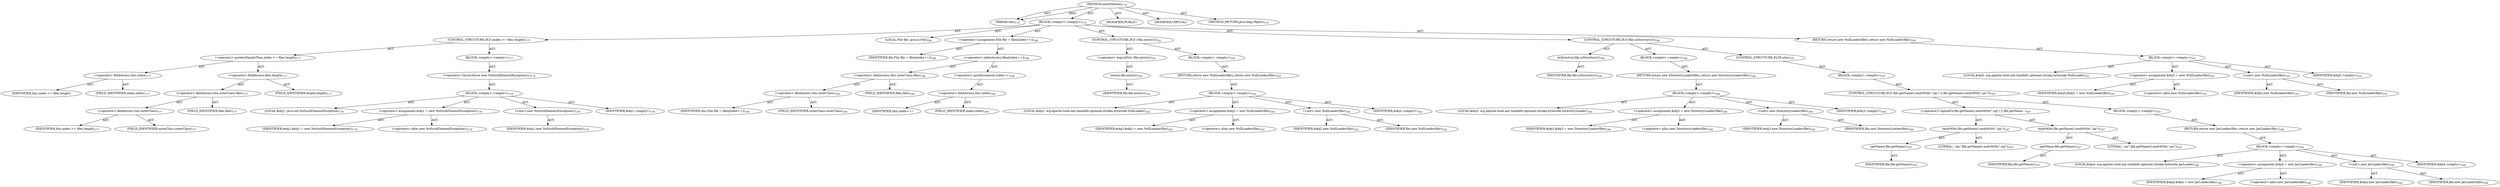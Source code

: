 digraph "nextElement" {  
"111669149704" [label = <(METHOD,nextElement)<SUB>176</SUB>> ]
"115964117008" [label = <(PARAM,this)<SUB>176</SUB>> ]
"25769803791" [label = <(BLOCK,&lt;empty&gt;,&lt;empty&gt;)<SUB>176</SUB>> ]
"47244640261" [label = <(CONTROL_STRUCTURE,IF,if (index &gt;= files.length))<SUB>177</SUB>> ]
"30064771155" [label = <(&lt;operator&gt;.greaterEqualsThan,index &gt;= files.length)<SUB>177</SUB>> ]
"30064771156" [label = <(&lt;operator&gt;.fieldAccess,this.index)<SUB>177</SUB>> ]
"68719476810" [label = <(IDENTIFIER,this,index &gt;= files.length)> ]
"55834574864" [label = <(FIELD_IDENTIFIER,index,index)<SUB>177</SUB>> ]
"30064771157" [label = <(&lt;operator&gt;.fieldAccess,files.length)<SUB>177</SUB>> ]
"30064771158" [label = <(&lt;operator&gt;.fieldAccess,this.outerClass.files)<SUB>177</SUB>> ]
"30064771159" [label = <(&lt;operator&gt;.fieldAccess,this.outerClass)<SUB>177</SUB>> ]
"68719476811" [label = <(IDENTIFIER,this,index &gt;= files.length)<SUB>177</SUB>> ]
"55834574865" [label = <(FIELD_IDENTIFIER,outerClass,outerClass)<SUB>177</SUB>> ]
"55834574866" [label = <(FIELD_IDENTIFIER,files,files)<SUB>177</SUB>> ]
"55834574867" [label = <(FIELD_IDENTIFIER,length,length)<SUB>177</SUB>> ]
"25769803792" [label = <(BLOCK,&lt;empty&gt;,&lt;empty&gt;)<SUB>177</SUB>> ]
"30064771160" [label = <(&lt;operator&gt;.throw,throw new NoSuchElementException();)<SUB>178</SUB>> ]
"25769803793" [label = <(BLOCK,&lt;empty&gt;,&lt;empty&gt;)<SUB>178</SUB>> ]
"94489280526" [label = <(LOCAL,$obj1: java.util.NoSuchElementException)<SUB>178</SUB>> ]
"30064771161" [label = <(&lt;operator&gt;.assignment,$obj1 = new NoSuchElementException())<SUB>178</SUB>> ]
"68719476812" [label = <(IDENTIFIER,$obj1,$obj1 = new NoSuchElementException())<SUB>178</SUB>> ]
"30064771162" [label = <(&lt;operator&gt;.alloc,new NoSuchElementException())<SUB>178</SUB>> ]
"30064771163" [label = <(&lt;init&gt;,new NoSuchElementException())<SUB>178</SUB>> ]
"68719476813" [label = <(IDENTIFIER,$obj1,new NoSuchElementException())<SUB>178</SUB>> ]
"68719476814" [label = <(IDENTIFIER,$obj1,&lt;empty&gt;)<SUB>178</SUB>> ]
"94489280527" [label = <(LOCAL,File file: java.io.File)<SUB>180</SUB>> ]
"30064771164" [label = <(&lt;operator&gt;.assignment,File file = files[index++])<SUB>180</SUB>> ]
"68719476815" [label = <(IDENTIFIER,file,File file = files[index++])<SUB>180</SUB>> ]
"30064771165" [label = <(&lt;operator&gt;.indexAccess,files[index++])<SUB>180</SUB>> ]
"30064771166" [label = <(&lt;operator&gt;.fieldAccess,this.outerClass.files)<SUB>180</SUB>> ]
"30064771167" [label = <(&lt;operator&gt;.fieldAccess,this.outerClass)<SUB>180</SUB>> ]
"68719476816" [label = <(IDENTIFIER,this,File file = files[index++])<SUB>180</SUB>> ]
"55834574868" [label = <(FIELD_IDENTIFIER,outerClass,outerClass)<SUB>180</SUB>> ]
"55834574869" [label = <(FIELD_IDENTIFIER,files,files)<SUB>180</SUB>> ]
"30064771168" [label = <(&lt;operator&gt;.postIncrement,index++)<SUB>180</SUB>> ]
"30064771169" [label = <(&lt;operator&gt;.fieldAccess,this.index)<SUB>180</SUB>> ]
"68719476817" [label = <(IDENTIFIER,this,index++)> ]
"55834574870" [label = <(FIELD_IDENTIFIER,index,index)<SUB>180</SUB>> ]
"47244640262" [label = <(CONTROL_STRUCTURE,IF,if (!file.exists()))<SUB>181</SUB>> ]
"30064771170" [label = <(&lt;operator&gt;.logicalNot,!file.exists())<SUB>181</SUB>> ]
"30064771171" [label = <(exists,file.exists())<SUB>181</SUB>> ]
"68719476818" [label = <(IDENTIFIER,file,file.exists())<SUB>181</SUB>> ]
"25769803794" [label = <(BLOCK,&lt;empty&gt;,&lt;empty&gt;)<SUB>181</SUB>> ]
"146028888067" [label = <(RETURN,return new NullLoader(file);,return new NullLoader(file);)<SUB>182</SUB>> ]
"25769803795" [label = <(BLOCK,&lt;empty&gt;,&lt;empty&gt;)<SUB>182</SUB>> ]
"94489280528" [label = <(LOCAL,$obj2: org.apache.tools.ant.taskdefs.optional.sitraka.bytecode.NullLoader)<SUB>182</SUB>> ]
"30064771172" [label = <(&lt;operator&gt;.assignment,$obj2 = new NullLoader(file))<SUB>182</SUB>> ]
"68719476819" [label = <(IDENTIFIER,$obj2,$obj2 = new NullLoader(file))<SUB>182</SUB>> ]
"30064771173" [label = <(&lt;operator&gt;.alloc,new NullLoader(file))<SUB>182</SUB>> ]
"30064771174" [label = <(&lt;init&gt;,new NullLoader(file))<SUB>182</SUB>> ]
"68719476820" [label = <(IDENTIFIER,$obj2,new NullLoader(file))<SUB>182</SUB>> ]
"68719476821" [label = <(IDENTIFIER,file,new NullLoader(file))<SUB>182</SUB>> ]
"68719476822" [label = <(IDENTIFIER,$obj2,&lt;empty&gt;)<SUB>182</SUB>> ]
"47244640263" [label = <(CONTROL_STRUCTURE,IF,if (file.isDirectory()))<SUB>184</SUB>> ]
"30064771175" [label = <(isDirectory,file.isDirectory())<SUB>184</SUB>> ]
"68719476823" [label = <(IDENTIFIER,file,file.isDirectory())<SUB>184</SUB>> ]
"25769803796" [label = <(BLOCK,&lt;empty&gt;,&lt;empty&gt;)<SUB>184</SUB>> ]
"146028888068" [label = <(RETURN,return new DirectoryLoader(file);,return new DirectoryLoader(file);)<SUB>186</SUB>> ]
"25769803797" [label = <(BLOCK,&lt;empty&gt;,&lt;empty&gt;)<SUB>186</SUB>> ]
"94489280529" [label = <(LOCAL,$obj3: org.apache.tools.ant.taskdefs.optional.sitraka.bytecode.DirectoryLoader)<SUB>186</SUB>> ]
"30064771176" [label = <(&lt;operator&gt;.assignment,$obj3 = new DirectoryLoader(file))<SUB>186</SUB>> ]
"68719476824" [label = <(IDENTIFIER,$obj3,$obj3 = new DirectoryLoader(file))<SUB>186</SUB>> ]
"30064771177" [label = <(&lt;operator&gt;.alloc,new DirectoryLoader(file))<SUB>186</SUB>> ]
"30064771178" [label = <(&lt;init&gt;,new DirectoryLoader(file))<SUB>186</SUB>> ]
"68719476825" [label = <(IDENTIFIER,$obj3,new DirectoryLoader(file))<SUB>186</SUB>> ]
"68719476826" [label = <(IDENTIFIER,file,new DirectoryLoader(file))<SUB>186</SUB>> ]
"68719476827" [label = <(IDENTIFIER,$obj3,&lt;empty&gt;)<SUB>186</SUB>> ]
"47244640264" [label = <(CONTROL_STRUCTURE,ELSE,else)<SUB>187</SUB>> ]
"25769803798" [label = <(BLOCK,&lt;empty&gt;,&lt;empty&gt;)<SUB>187</SUB>> ]
"47244640265" [label = <(CONTROL_STRUCTURE,IF,if (file.getName().endsWith(&quot;.zip&quot;) || file.getName().endsWith(&quot;.jar&quot;)))<SUB>187</SUB>> ]
"30064771179" [label = <(&lt;operator&gt;.logicalOr,file.getName().endsWith(&quot;.zip&quot;) || file.getName...)<SUB>187</SUB>> ]
"30064771180" [label = <(endsWith,file.getName().endsWith(&quot;.zip&quot;))<SUB>187</SUB>> ]
"30064771181" [label = <(getName,file.getName())<SUB>187</SUB>> ]
"68719476828" [label = <(IDENTIFIER,file,file.getName())<SUB>187</SUB>> ]
"90194313223" [label = <(LITERAL,&quot;.zip&quot;,file.getName().endsWith(&quot;.zip&quot;))<SUB>187</SUB>> ]
"30064771182" [label = <(endsWith,file.getName().endsWith(&quot;.jar&quot;))<SUB>187</SUB>> ]
"30064771183" [label = <(getName,file.getName())<SUB>187</SUB>> ]
"68719476829" [label = <(IDENTIFIER,file,file.getName())<SUB>187</SUB>> ]
"90194313224" [label = <(LITERAL,&quot;.jar&quot;,file.getName().endsWith(&quot;.jar&quot;))<SUB>187</SUB>> ]
"25769803799" [label = <(BLOCK,&lt;empty&gt;,&lt;empty&gt;)<SUB>187</SUB>> ]
"146028888069" [label = <(RETURN,return new JarLoader(file);,return new JarLoader(file);)<SUB>189</SUB>> ]
"25769803800" [label = <(BLOCK,&lt;empty&gt;,&lt;empty&gt;)<SUB>189</SUB>> ]
"94489280530" [label = <(LOCAL,$obj4: org.apache.tools.ant.taskdefs.optional.sitraka.bytecode.JarLoader)<SUB>189</SUB>> ]
"30064771184" [label = <(&lt;operator&gt;.assignment,$obj4 = new JarLoader(file))<SUB>189</SUB>> ]
"68719476830" [label = <(IDENTIFIER,$obj4,$obj4 = new JarLoader(file))<SUB>189</SUB>> ]
"30064771185" [label = <(&lt;operator&gt;.alloc,new JarLoader(file))<SUB>189</SUB>> ]
"30064771186" [label = <(&lt;init&gt;,new JarLoader(file))<SUB>189</SUB>> ]
"68719476831" [label = <(IDENTIFIER,$obj4,new JarLoader(file))<SUB>189</SUB>> ]
"68719476832" [label = <(IDENTIFIER,file,new JarLoader(file))<SUB>189</SUB>> ]
"68719476833" [label = <(IDENTIFIER,$obj4,&lt;empty&gt;)<SUB>189</SUB>> ]
"146028888070" [label = <(RETURN,return new NullLoader(file);,return new NullLoader(file);)<SUB>191</SUB>> ]
"25769803801" [label = <(BLOCK,&lt;empty&gt;,&lt;empty&gt;)<SUB>191</SUB>> ]
"94489280531" [label = <(LOCAL,$obj5: org.apache.tools.ant.taskdefs.optional.sitraka.bytecode.NullLoader)<SUB>191</SUB>> ]
"30064771187" [label = <(&lt;operator&gt;.assignment,$obj5 = new NullLoader(file))<SUB>191</SUB>> ]
"68719476834" [label = <(IDENTIFIER,$obj5,$obj5 = new NullLoader(file))<SUB>191</SUB>> ]
"30064771188" [label = <(&lt;operator&gt;.alloc,new NullLoader(file))<SUB>191</SUB>> ]
"30064771189" [label = <(&lt;init&gt;,new NullLoader(file))<SUB>191</SUB>> ]
"68719476835" [label = <(IDENTIFIER,$obj5,new NullLoader(file))<SUB>191</SUB>> ]
"68719476836" [label = <(IDENTIFIER,file,new NullLoader(file))<SUB>191</SUB>> ]
"68719476837" [label = <(IDENTIFIER,$obj5,&lt;empty&gt;)<SUB>191</SUB>> ]
"133143986200" [label = <(MODIFIER,PUBLIC)> ]
"133143986201" [label = <(MODIFIER,VIRTUAL)> ]
"128849018888" [label = <(METHOD_RETURN,java.lang.Object)<SUB>176</SUB>> ]
  "111669149704" -> "115964117008"  [ label = "AST: "] 
  "111669149704" -> "25769803791"  [ label = "AST: "] 
  "111669149704" -> "133143986200"  [ label = "AST: "] 
  "111669149704" -> "133143986201"  [ label = "AST: "] 
  "111669149704" -> "128849018888"  [ label = "AST: "] 
  "25769803791" -> "47244640261"  [ label = "AST: "] 
  "25769803791" -> "94489280527"  [ label = "AST: "] 
  "25769803791" -> "30064771164"  [ label = "AST: "] 
  "25769803791" -> "47244640262"  [ label = "AST: "] 
  "25769803791" -> "47244640263"  [ label = "AST: "] 
  "25769803791" -> "146028888070"  [ label = "AST: "] 
  "47244640261" -> "30064771155"  [ label = "AST: "] 
  "47244640261" -> "25769803792"  [ label = "AST: "] 
  "30064771155" -> "30064771156"  [ label = "AST: "] 
  "30064771155" -> "30064771157"  [ label = "AST: "] 
  "30064771156" -> "68719476810"  [ label = "AST: "] 
  "30064771156" -> "55834574864"  [ label = "AST: "] 
  "30064771157" -> "30064771158"  [ label = "AST: "] 
  "30064771157" -> "55834574867"  [ label = "AST: "] 
  "30064771158" -> "30064771159"  [ label = "AST: "] 
  "30064771158" -> "55834574866"  [ label = "AST: "] 
  "30064771159" -> "68719476811"  [ label = "AST: "] 
  "30064771159" -> "55834574865"  [ label = "AST: "] 
  "25769803792" -> "30064771160"  [ label = "AST: "] 
  "30064771160" -> "25769803793"  [ label = "AST: "] 
  "25769803793" -> "94489280526"  [ label = "AST: "] 
  "25769803793" -> "30064771161"  [ label = "AST: "] 
  "25769803793" -> "30064771163"  [ label = "AST: "] 
  "25769803793" -> "68719476814"  [ label = "AST: "] 
  "30064771161" -> "68719476812"  [ label = "AST: "] 
  "30064771161" -> "30064771162"  [ label = "AST: "] 
  "30064771163" -> "68719476813"  [ label = "AST: "] 
  "30064771164" -> "68719476815"  [ label = "AST: "] 
  "30064771164" -> "30064771165"  [ label = "AST: "] 
  "30064771165" -> "30064771166"  [ label = "AST: "] 
  "30064771165" -> "30064771168"  [ label = "AST: "] 
  "30064771166" -> "30064771167"  [ label = "AST: "] 
  "30064771166" -> "55834574869"  [ label = "AST: "] 
  "30064771167" -> "68719476816"  [ label = "AST: "] 
  "30064771167" -> "55834574868"  [ label = "AST: "] 
  "30064771168" -> "30064771169"  [ label = "AST: "] 
  "30064771169" -> "68719476817"  [ label = "AST: "] 
  "30064771169" -> "55834574870"  [ label = "AST: "] 
  "47244640262" -> "30064771170"  [ label = "AST: "] 
  "47244640262" -> "25769803794"  [ label = "AST: "] 
  "30064771170" -> "30064771171"  [ label = "AST: "] 
  "30064771171" -> "68719476818"  [ label = "AST: "] 
  "25769803794" -> "146028888067"  [ label = "AST: "] 
  "146028888067" -> "25769803795"  [ label = "AST: "] 
  "25769803795" -> "94489280528"  [ label = "AST: "] 
  "25769803795" -> "30064771172"  [ label = "AST: "] 
  "25769803795" -> "30064771174"  [ label = "AST: "] 
  "25769803795" -> "68719476822"  [ label = "AST: "] 
  "30064771172" -> "68719476819"  [ label = "AST: "] 
  "30064771172" -> "30064771173"  [ label = "AST: "] 
  "30064771174" -> "68719476820"  [ label = "AST: "] 
  "30064771174" -> "68719476821"  [ label = "AST: "] 
  "47244640263" -> "30064771175"  [ label = "AST: "] 
  "47244640263" -> "25769803796"  [ label = "AST: "] 
  "47244640263" -> "47244640264"  [ label = "AST: "] 
  "30064771175" -> "68719476823"  [ label = "AST: "] 
  "25769803796" -> "146028888068"  [ label = "AST: "] 
  "146028888068" -> "25769803797"  [ label = "AST: "] 
  "25769803797" -> "94489280529"  [ label = "AST: "] 
  "25769803797" -> "30064771176"  [ label = "AST: "] 
  "25769803797" -> "30064771178"  [ label = "AST: "] 
  "25769803797" -> "68719476827"  [ label = "AST: "] 
  "30064771176" -> "68719476824"  [ label = "AST: "] 
  "30064771176" -> "30064771177"  [ label = "AST: "] 
  "30064771178" -> "68719476825"  [ label = "AST: "] 
  "30064771178" -> "68719476826"  [ label = "AST: "] 
  "47244640264" -> "25769803798"  [ label = "AST: "] 
  "25769803798" -> "47244640265"  [ label = "AST: "] 
  "47244640265" -> "30064771179"  [ label = "AST: "] 
  "47244640265" -> "25769803799"  [ label = "AST: "] 
  "30064771179" -> "30064771180"  [ label = "AST: "] 
  "30064771179" -> "30064771182"  [ label = "AST: "] 
  "30064771180" -> "30064771181"  [ label = "AST: "] 
  "30064771180" -> "90194313223"  [ label = "AST: "] 
  "30064771181" -> "68719476828"  [ label = "AST: "] 
  "30064771182" -> "30064771183"  [ label = "AST: "] 
  "30064771182" -> "90194313224"  [ label = "AST: "] 
  "30064771183" -> "68719476829"  [ label = "AST: "] 
  "25769803799" -> "146028888069"  [ label = "AST: "] 
  "146028888069" -> "25769803800"  [ label = "AST: "] 
  "25769803800" -> "94489280530"  [ label = "AST: "] 
  "25769803800" -> "30064771184"  [ label = "AST: "] 
  "25769803800" -> "30064771186"  [ label = "AST: "] 
  "25769803800" -> "68719476833"  [ label = "AST: "] 
  "30064771184" -> "68719476830"  [ label = "AST: "] 
  "30064771184" -> "30064771185"  [ label = "AST: "] 
  "30064771186" -> "68719476831"  [ label = "AST: "] 
  "30064771186" -> "68719476832"  [ label = "AST: "] 
  "146028888070" -> "25769803801"  [ label = "AST: "] 
  "25769803801" -> "94489280531"  [ label = "AST: "] 
  "25769803801" -> "30064771187"  [ label = "AST: "] 
  "25769803801" -> "30064771189"  [ label = "AST: "] 
  "25769803801" -> "68719476837"  [ label = "AST: "] 
  "30064771187" -> "68719476834"  [ label = "AST: "] 
  "30064771187" -> "30064771188"  [ label = "AST: "] 
  "30064771189" -> "68719476835"  [ label = "AST: "] 
  "30064771189" -> "68719476836"  [ label = "AST: "] 
  "111669149704" -> "115964117008"  [ label = "DDG: "] 
}
